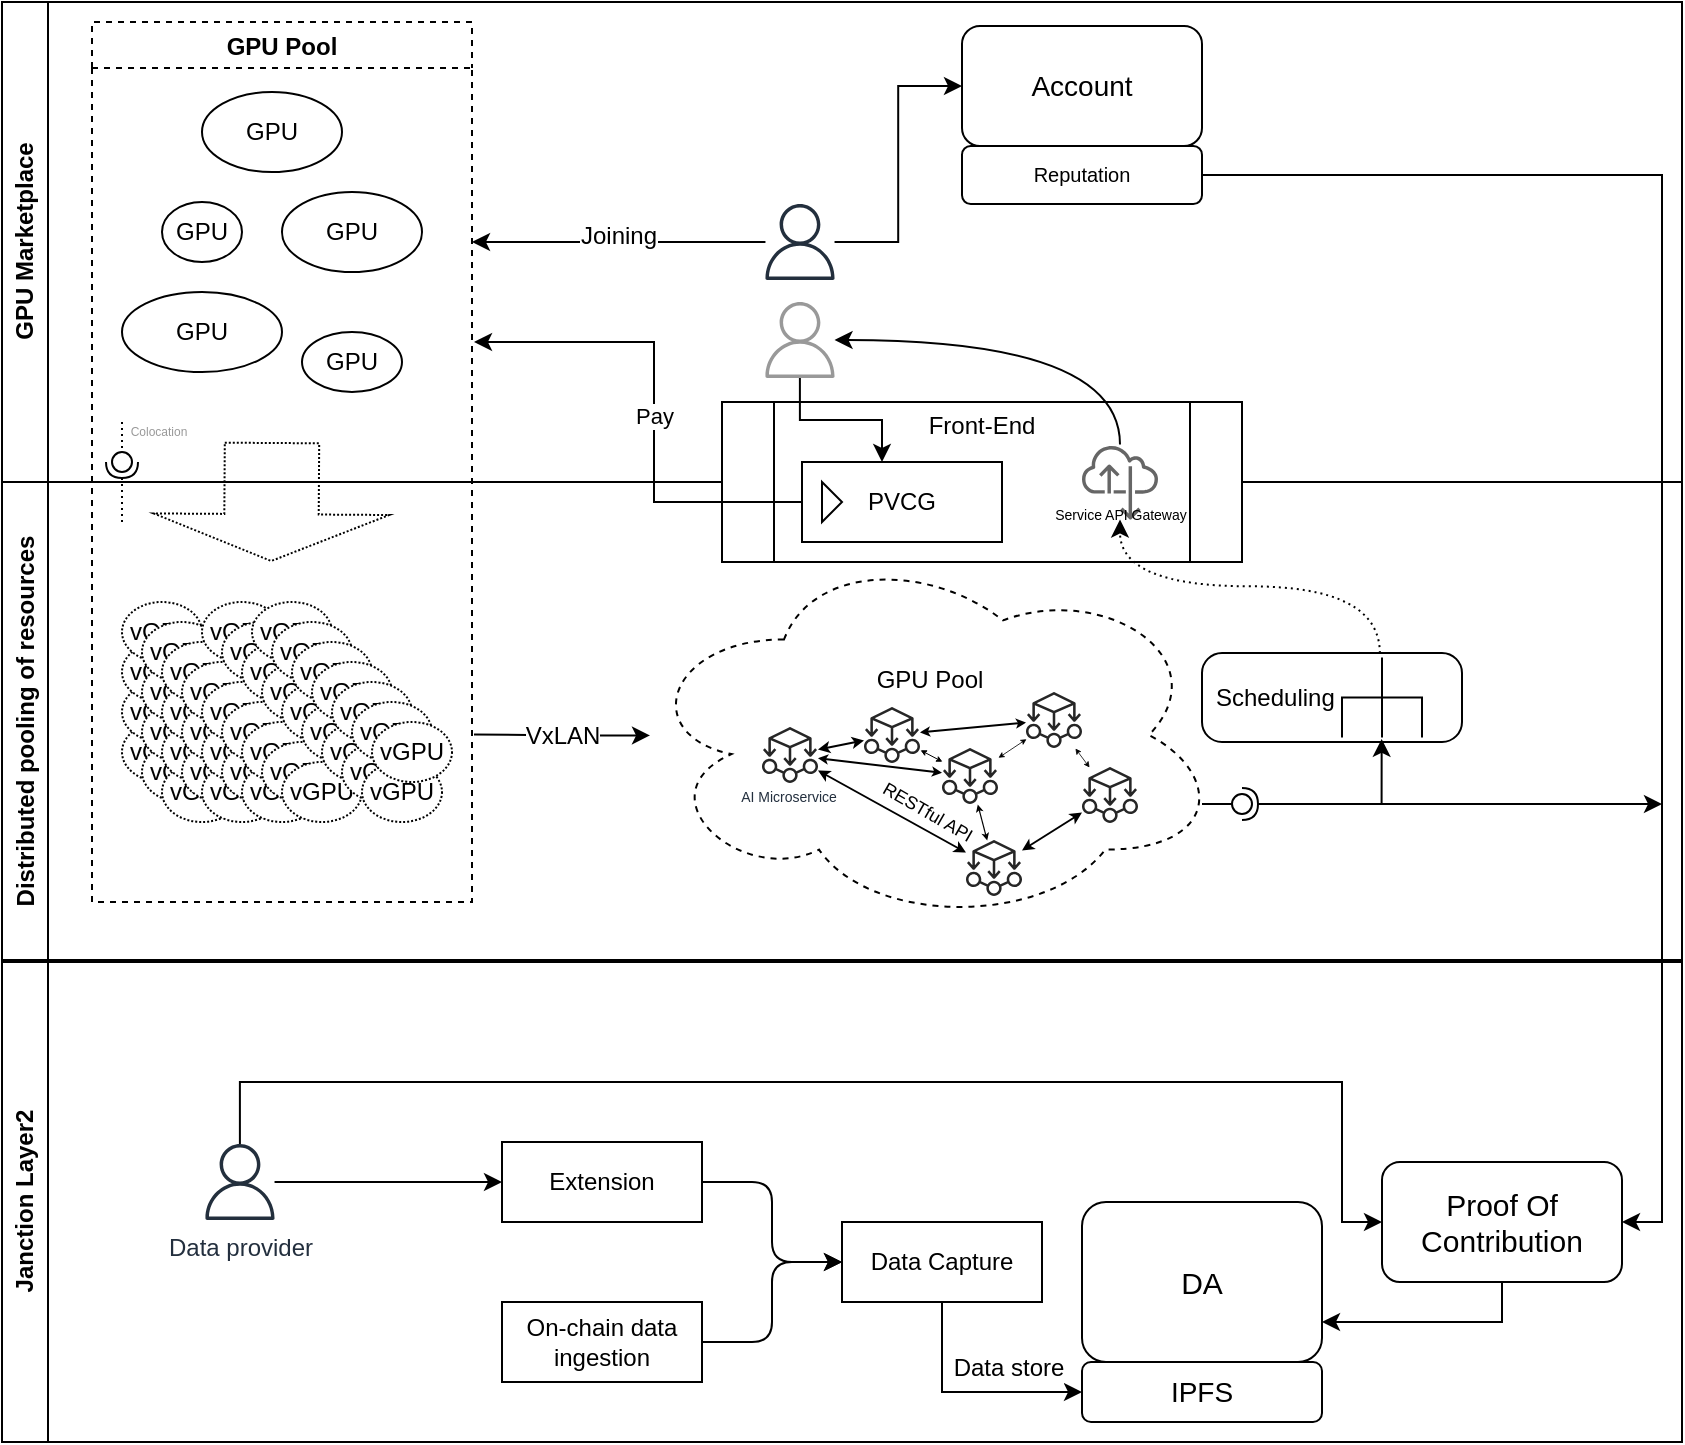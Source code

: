 <mxfile version="24.3.1" type="github">
  <diagram name="Page-1" id="7kYvlZhAPDPhE8g5D6We">
    <mxGraphModel dx="1930" dy="721" grid="1" gridSize="10" guides="1" tooltips="1" connect="1" arrows="1" fold="1" page="1" pageScale="1" pageWidth="850" pageHeight="1100" math="0" shadow="0">
      <root>
        <mxCell id="0" />
        <mxCell id="1" parent="0" />
        <mxCell id="n4XWzI5O3QYMhMNAvSrM-4" value="Distributed pooling of resources" style="swimlane;horizontal=0;whiteSpace=wrap;html=1;" vertex="1" parent="1">
          <mxGeometry x="-20" y="280" width="840" height="239" as="geometry" />
        </mxCell>
        <mxCell id="n4XWzI5O3QYMhMNAvSrM-173" value="GPU Pool&lt;div&gt;&lt;br&gt;&lt;/div&gt;&lt;div&gt;&lt;br&gt;&lt;/div&gt;&lt;div&gt;&lt;br&gt;&lt;/div&gt;&lt;div&gt;&lt;br&gt;&lt;/div&gt;" style="ellipse;shape=cloud;whiteSpace=wrap;html=1;dashed=1;" vertex="1" parent="n4XWzI5O3QYMhMNAvSrM-4">
          <mxGeometry x="318" y="31" width="292" height="191" as="geometry" />
        </mxCell>
        <mxCell id="n4XWzI5O3QYMhMNAvSrM-194" style="rounded=0;orthogonalLoop=1;jettySize=auto;html=1;startArrow=classic;startFill=1;strokeWidth=1;endSize=3;startSize=3;" edge="1" parent="n4XWzI5O3QYMhMNAvSrM-4" source="n4XWzI5O3QYMhMNAvSrM-181" target="n4XWzI5O3QYMhMNAvSrM-186">
          <mxGeometry relative="1" as="geometry" />
        </mxCell>
        <mxCell id="n4XWzI5O3QYMhMNAvSrM-196" style="rounded=0;orthogonalLoop=1;jettySize=auto;html=1;startArrow=classic;startFill=1;startSize=3;endSize=3;" edge="1" parent="n4XWzI5O3QYMhMNAvSrM-4" source="n4XWzI5O3QYMhMNAvSrM-181" target="n4XWzI5O3QYMhMNAvSrM-191">
          <mxGeometry relative="1" as="geometry" />
        </mxCell>
        <mxCell id="n4XWzI5O3QYMhMNAvSrM-202" style="rounded=0;orthogonalLoop=1;jettySize=auto;html=1;startArrow=classic;startFill=1;endSize=2;startSize=2;" edge="1" parent="n4XWzI5O3QYMhMNAvSrM-4" source="n4XWzI5O3QYMhMNAvSrM-181" target="n4XWzI5O3QYMhMNAvSrM-189">
          <mxGeometry relative="1" as="geometry" />
        </mxCell>
        <mxCell id="n4XWzI5O3QYMhMNAvSrM-181" value="" style="sketch=0;outlineConnect=0;fontColor=#232F3E;gradientColor=none;fillColor=#262626;strokeColor=none;dashed=0;verticalLabelPosition=bottom;verticalAlign=top;align=center;html=1;fontSize=12;fontStyle=0;aspect=fixed;pointerEvents=1;shape=mxgraph.aws4.ec2_aws_microservice_extractor_for_net;" vertex="1" parent="n4XWzI5O3QYMhMNAvSrM-4">
          <mxGeometry x="380" y="122.5" width="28" height="28" as="geometry" />
        </mxCell>
        <mxCell id="n4XWzI5O3QYMhMNAvSrM-195" style="rounded=0;orthogonalLoop=1;jettySize=auto;html=1;startArrow=classic;startFill=1;endSize=2;startSize=2;strokeWidth=0.5;" edge="1" parent="n4XWzI5O3QYMhMNAvSrM-4" source="n4XWzI5O3QYMhMNAvSrM-186" target="n4XWzI5O3QYMhMNAvSrM-189">
          <mxGeometry relative="1" as="geometry" />
        </mxCell>
        <mxCell id="n4XWzI5O3QYMhMNAvSrM-201" style="rounded=0;orthogonalLoop=1;jettySize=auto;html=1;startArrow=classic;startFill=1;endSize=2;startSize=2;" edge="1" parent="n4XWzI5O3QYMhMNAvSrM-4" source="n4XWzI5O3QYMhMNAvSrM-186" target="n4XWzI5O3QYMhMNAvSrM-190">
          <mxGeometry relative="1" as="geometry" />
        </mxCell>
        <mxCell id="n4XWzI5O3QYMhMNAvSrM-186" value="" style="sketch=0;outlineConnect=0;fontColor=#232F3E;gradientColor=none;fillColor=#262626;strokeColor=none;dashed=0;verticalLabelPosition=bottom;verticalAlign=top;align=center;html=1;fontSize=12;fontStyle=0;aspect=fixed;pointerEvents=1;shape=mxgraph.aws4.ec2_aws_microservice_extractor_for_net;" vertex="1" parent="n4XWzI5O3QYMhMNAvSrM-4">
          <mxGeometry x="431" y="112.5" width="28" height="28" as="geometry" />
        </mxCell>
        <mxCell id="n4XWzI5O3QYMhMNAvSrM-187" value="&lt;span style=&quot;color: rgb(35, 47, 62);&quot;&gt;&lt;font style=&quot;font-size: 7px;&quot;&gt;AI Microservice&lt;/font&gt;&lt;/span&gt;" style="text;html=1;align=center;verticalAlign=middle;resizable=0;points=[];autosize=1;strokeColor=none;fillColor=none;" vertex="1" parent="n4XWzI5O3QYMhMNAvSrM-4">
          <mxGeometry x="358" y="140.5" width="70" height="30" as="geometry" />
        </mxCell>
        <mxCell id="n4XWzI5O3QYMhMNAvSrM-200" style="rounded=0;orthogonalLoop=1;jettySize=auto;html=1;endSize=2;startSize=2;startArrow=classic;startFill=1;strokeWidth=0.6;" edge="1" parent="n4XWzI5O3QYMhMNAvSrM-4" source="n4XWzI5O3QYMhMNAvSrM-189" target="n4XWzI5O3QYMhMNAvSrM-191">
          <mxGeometry relative="1" as="geometry" />
        </mxCell>
        <mxCell id="n4XWzI5O3QYMhMNAvSrM-189" value="" style="sketch=0;outlineConnect=0;fontColor=#232F3E;gradientColor=none;fillColor=#262626;strokeColor=none;dashed=0;verticalLabelPosition=bottom;verticalAlign=top;align=center;html=1;fontSize=12;fontStyle=0;aspect=fixed;pointerEvents=1;shape=mxgraph.aws4.ec2_aws_microservice_extractor_for_net;" vertex="1" parent="n4XWzI5O3QYMhMNAvSrM-4">
          <mxGeometry x="470" y="133" width="28" height="28" as="geometry" />
        </mxCell>
        <mxCell id="n4XWzI5O3QYMhMNAvSrM-199" style="rounded=0;orthogonalLoop=1;jettySize=auto;html=1;endSize=2;startSize=2;startArrow=classic;startFill=1;strokeWidth=0.4;" edge="1" parent="n4XWzI5O3QYMhMNAvSrM-4" source="n4XWzI5O3QYMhMNAvSrM-190" target="n4XWzI5O3QYMhMNAvSrM-189">
          <mxGeometry relative="1" as="geometry" />
        </mxCell>
        <mxCell id="n4XWzI5O3QYMhMNAvSrM-190" value="" style="sketch=0;outlineConnect=0;fontColor=#232F3E;gradientColor=none;fillColor=#262626;strokeColor=none;dashed=0;verticalLabelPosition=bottom;verticalAlign=top;align=center;html=1;fontSize=12;fontStyle=0;aspect=fixed;pointerEvents=1;shape=mxgraph.aws4.ec2_aws_microservice_extractor_for_net;" vertex="1" parent="n4XWzI5O3QYMhMNAvSrM-4">
          <mxGeometry x="512" y="105" width="28" height="28" as="geometry" />
        </mxCell>
        <mxCell id="n4XWzI5O3QYMhMNAvSrM-197" style="rounded=0;orthogonalLoop=1;jettySize=auto;html=1;startArrow=classic;startFill=1;endSize=3;startSize=3;" edge="1" parent="n4XWzI5O3QYMhMNAvSrM-4" source="n4XWzI5O3QYMhMNAvSrM-191" target="n4XWzI5O3QYMhMNAvSrM-192">
          <mxGeometry relative="1" as="geometry" />
        </mxCell>
        <mxCell id="n4XWzI5O3QYMhMNAvSrM-191" value="" style="sketch=0;outlineConnect=0;fontColor=#232F3E;gradientColor=none;fillColor=#262626;strokeColor=none;dashed=0;verticalLabelPosition=bottom;verticalAlign=top;align=center;html=1;fontSize=12;fontStyle=0;aspect=fixed;pointerEvents=1;shape=mxgraph.aws4.ec2_aws_microservice_extractor_for_net;" vertex="1" parent="n4XWzI5O3QYMhMNAvSrM-4">
          <mxGeometry x="482" y="179" width="28" height="28" as="geometry" />
        </mxCell>
        <mxCell id="n4XWzI5O3QYMhMNAvSrM-198" style="rounded=0;orthogonalLoop=1;jettySize=auto;html=1;endSize=2;startSize=2;strokeWidth=0.4;startArrow=classic;startFill=1;" edge="1" parent="n4XWzI5O3QYMhMNAvSrM-4" source="n4XWzI5O3QYMhMNAvSrM-192" target="n4XWzI5O3QYMhMNAvSrM-190">
          <mxGeometry relative="1" as="geometry" />
        </mxCell>
        <mxCell id="n4XWzI5O3QYMhMNAvSrM-192" value="" style="sketch=0;outlineConnect=0;fontColor=#232F3E;gradientColor=none;fillColor=#262626;strokeColor=none;dashed=0;verticalLabelPosition=bottom;verticalAlign=top;align=center;html=1;fontSize=12;fontStyle=0;aspect=fixed;pointerEvents=1;shape=mxgraph.aws4.ec2_aws_microservice_extractor_for_net;" vertex="1" parent="n4XWzI5O3QYMhMNAvSrM-4">
          <mxGeometry x="540" y="142.5" width="28" height="28" as="geometry" />
        </mxCell>
        <mxCell id="n4XWzI5O3QYMhMNAvSrM-205" value="&lt;font style=&quot;font-size: 9px;&quot;&gt;RESTful API&lt;/font&gt;" style="text;html=1;align=center;verticalAlign=middle;resizable=0;points=[];autosize=1;strokeColor=none;fillColor=none;rotation=30;" vertex="1" parent="n4XWzI5O3QYMhMNAvSrM-4">
          <mxGeometry x="428" y="149" width="70" height="30" as="geometry" />
        </mxCell>
        <mxCell id="n4XWzI5O3QYMhMNAvSrM-174" value="&lt;font style=&quot;font-size: 12px;&quot;&gt;VxLAN&lt;/font&gt;" style="edgeStyle=orthogonalEdgeStyle;rounded=0;orthogonalLoop=1;jettySize=auto;html=1;startArrow=classic;startFill=1;endArrow=none;endFill=0;" edge="1" parent="n4XWzI5O3QYMhMNAvSrM-4">
          <mxGeometry relative="1" as="geometry">
            <mxPoint x="324.0" y="126.727" as="sourcePoint" />
            <mxPoint x="236" y="126.24" as="targetPoint" />
            <Array as="points">
              <mxPoint x="283" y="126.24" />
              <mxPoint x="241" y="126.24" />
            </Array>
          </mxGeometry>
        </mxCell>
        <mxCell id="n4XWzI5O3QYMhMNAvSrM-230" value="Scheduling" style="shape=mxgraph.uml25.behaviorAction;html=1;rounded=1;absoluteArcSize=1;arcSize=10;align=left;spacingLeft=5;whiteSpace=wrap;" vertex="1" parent="n4XWzI5O3QYMhMNAvSrM-4">
          <mxGeometry x="600" y="85.5" width="130" height="44.5" as="geometry" />
        </mxCell>
        <mxCell id="n4XWzI5O3QYMhMNAvSrM-234" value="" style="rounded=0;orthogonalLoop=1;jettySize=auto;html=1;endArrow=halfCircle;endFill=0;endSize=6;strokeWidth=1;sketch=0;" edge="1" target="n4XWzI5O3QYMhMNAvSrM-236" parent="n4XWzI5O3QYMhMNAvSrM-4">
          <mxGeometry relative="1" as="geometry">
            <mxPoint x="640" y="161" as="sourcePoint" />
          </mxGeometry>
        </mxCell>
        <mxCell id="n4XWzI5O3QYMhMNAvSrM-235" value="" style="rounded=0;orthogonalLoop=1;jettySize=auto;html=1;endArrow=oval;endFill=0;sketch=0;sourcePerimeterSpacing=0;targetPerimeterSpacing=0;endSize=10;" edge="1" target="n4XWzI5O3QYMhMNAvSrM-236" parent="n4XWzI5O3QYMhMNAvSrM-4">
          <mxGeometry relative="1" as="geometry">
            <mxPoint x="600" y="161" as="sourcePoint" />
          </mxGeometry>
        </mxCell>
        <mxCell id="n4XWzI5O3QYMhMNAvSrM-236" value="" style="ellipse;whiteSpace=wrap;html=1;align=center;aspect=fixed;fillColor=none;strokeColor=none;resizable=0;perimeter=centerPerimeter;rotatable=0;allowArrows=0;points=[];outlineConnect=1;" vertex="1" parent="n4XWzI5O3QYMhMNAvSrM-4">
          <mxGeometry x="615" y="156" width="10" height="10" as="geometry" />
        </mxCell>
        <mxCell id="n4XWzI5O3QYMhMNAvSrM-238" value="" style="edgeStyle=orthogonalEdgeStyle;orthogonalLoop=1;jettySize=auto;html=1;rounded=0;entryX=0.691;entryY=0.965;entryDx=0;entryDy=0;entryPerimeter=0;" edge="1" parent="n4XWzI5O3QYMhMNAvSrM-4" target="n4XWzI5O3QYMhMNAvSrM-230">
          <mxGeometry width="80" relative="1" as="geometry">
            <mxPoint x="640" y="161.0" as="sourcePoint" />
            <mxPoint x="720" y="161.0" as="targetPoint" />
            <Array as="points">
              <mxPoint x="690" y="161" />
            </Array>
          </mxGeometry>
        </mxCell>
        <mxCell id="n4XWzI5O3QYMhMNAvSrM-274" value="" style="edgeStyle=none;orthogonalLoop=1;jettySize=auto;html=1;rounded=0;fontFamily=Helvetica;fontSize=12;fontColor=default;labelBackgroundColor=default;resizable=1;" edge="1" parent="n4XWzI5O3QYMhMNAvSrM-4">
          <mxGeometry width="80" relative="1" as="geometry">
            <mxPoint x="690" y="161" as="sourcePoint" />
            <mxPoint x="830" y="161" as="targetPoint" />
            <Array as="points" />
          </mxGeometry>
        </mxCell>
        <mxCell id="n4XWzI5O3QYMhMNAvSrM-6" value="Janction Layer2" style="swimlane;horizontal=0;whiteSpace=wrap;html=1;" vertex="1" parent="1">
          <mxGeometry x="-20" y="520" width="840" height="240" as="geometry" />
        </mxCell>
        <mxCell id="n4XWzI5O3QYMhMNAvSrM-8" value="&lt;font style=&quot;font-size: 15px;&quot;&gt;DA&lt;/font&gt;" style="rounded=1;whiteSpace=wrap;html=1;" vertex="1" parent="n4XWzI5O3QYMhMNAvSrM-6">
          <mxGeometry x="540" y="120" width="120" height="80" as="geometry" />
        </mxCell>
        <mxCell id="n4XWzI5O3QYMhMNAvSrM-275" style="edgeStyle=orthogonalEdgeStyle;rounded=0;orthogonalLoop=1;jettySize=auto;html=1;entryX=1;entryY=0.75;entryDx=0;entryDy=0;fontFamily=Helvetica;fontSize=12;fontColor=default;labelBackgroundColor=default;resizable=1;" edge="1" parent="n4XWzI5O3QYMhMNAvSrM-6" source="n4XWzI5O3QYMhMNAvSrM-9" target="n4XWzI5O3QYMhMNAvSrM-8">
          <mxGeometry relative="1" as="geometry">
            <Array as="points">
              <mxPoint x="750" y="180" />
            </Array>
          </mxGeometry>
        </mxCell>
        <mxCell id="n4XWzI5O3QYMhMNAvSrM-9" value="&lt;font style=&quot;font-size: 15px;&quot;&gt;Proof Of Contribution&lt;/font&gt;" style="rounded=1;whiteSpace=wrap;html=1;" vertex="1" parent="n4XWzI5O3QYMhMNAvSrM-6">
          <mxGeometry x="690" y="100" width="120" height="60" as="geometry" />
        </mxCell>
        <mxCell id="n4XWzI5O3QYMhMNAvSrM-266" style="edgeStyle=orthogonalEdgeStyle;rounded=0;orthogonalLoop=1;jettySize=auto;html=1;entryX=0;entryY=0.5;entryDx=0;entryDy=0;fontFamily=Helvetica;fontSize=12;fontColor=default;labelBackgroundColor=default;resizable=1;" edge="1" parent="n4XWzI5O3QYMhMNAvSrM-6" source="n4XWzI5O3QYMhMNAvSrM-31" target="n4XWzI5O3QYMhMNAvSrM-265">
          <mxGeometry relative="1" as="geometry">
            <Array as="points">
              <mxPoint x="470" y="215" />
            </Array>
          </mxGeometry>
        </mxCell>
        <mxCell id="n4XWzI5O3QYMhMNAvSrM-31" value="Data Capture" style="whiteSpace=wrap;html=1;" vertex="1" parent="n4XWzI5O3QYMhMNAvSrM-6">
          <mxGeometry x="420" y="130" width="100" height="40" as="geometry" />
        </mxCell>
        <mxCell id="n4XWzI5O3QYMhMNAvSrM-32" value="Extension" style="whiteSpace=wrap;html=1;" vertex="1" parent="n4XWzI5O3QYMhMNAvSrM-6">
          <mxGeometry x="250" y="90" width="100" height="40" as="geometry" />
        </mxCell>
        <mxCell id="n4XWzI5O3QYMhMNAvSrM-33" value="" style="edgeStyle=elbowEdgeStyle;elbow=horizontal;html=1;rounded=1;curved=0;sourcePerimeterSpacing=0;targetPerimeterSpacing=0;startSize=6;endSize=6;startArrow=classic;startFill=1;endArrow=none;endFill=0;" edge="1" parent="n4XWzI5O3QYMhMNAvSrM-6" source="n4XWzI5O3QYMhMNAvSrM-31" target="n4XWzI5O3QYMhMNAvSrM-32">
          <mxGeometry relative="1" as="geometry" />
        </mxCell>
        <mxCell id="n4XWzI5O3QYMhMNAvSrM-34" value="On-chain data ingestion" style="whiteSpace=wrap;html=1;" vertex="1" parent="n4XWzI5O3QYMhMNAvSrM-6">
          <mxGeometry x="250" y="170" width="100" height="40" as="geometry" />
        </mxCell>
        <mxCell id="n4XWzI5O3QYMhMNAvSrM-35" value="" style="edgeStyle=elbowEdgeStyle;elbow=horizontal;html=1;rounded=1;curved=0;sourcePerimeterSpacing=0;targetPerimeterSpacing=0;startSize=6;endSize=6;startArrow=classic;startFill=1;endArrow=none;endFill=0;" edge="1" parent="n4XWzI5O3QYMhMNAvSrM-6" source="n4XWzI5O3QYMhMNAvSrM-31" target="n4XWzI5O3QYMhMNAvSrM-34">
          <mxGeometry relative="1" as="geometry" />
        </mxCell>
        <mxCell id="n4XWzI5O3QYMhMNAvSrM-263" style="edgeStyle=orthogonalEdgeStyle;rounded=0;orthogonalLoop=1;jettySize=auto;html=1;entryX=0;entryY=0.5;entryDx=0;entryDy=0;fontFamily=Helvetica;fontSize=12;fontColor=default;labelBackgroundColor=default;resizable=1;" edge="1" parent="n4XWzI5O3QYMhMNAvSrM-6" source="n4XWzI5O3QYMhMNAvSrM-259" target="n4XWzI5O3QYMhMNAvSrM-32">
          <mxGeometry relative="1" as="geometry" />
        </mxCell>
        <mxCell id="n4XWzI5O3QYMhMNAvSrM-270" style="edgeStyle=orthogonalEdgeStyle;rounded=0;orthogonalLoop=1;jettySize=auto;html=1;entryX=0;entryY=0.5;entryDx=0;entryDy=0;fontFamily=Helvetica;fontSize=12;fontColor=default;labelBackgroundColor=default;resizable=1;" edge="1" parent="n4XWzI5O3QYMhMNAvSrM-6" source="n4XWzI5O3QYMhMNAvSrM-259" target="n4XWzI5O3QYMhMNAvSrM-9">
          <mxGeometry relative="1" as="geometry">
            <Array as="points">
              <mxPoint x="119" y="60" />
              <mxPoint x="670" y="60" />
              <mxPoint x="670" y="130" />
            </Array>
          </mxGeometry>
        </mxCell>
        <mxCell id="n4XWzI5O3QYMhMNAvSrM-276" value="" style="edgeLabel;html=1;align=center;verticalAlign=middle;resizable=0;points=[];strokeColor=default;fontFamily=Helvetica;fontSize=12;fontColor=default;labelBackgroundColor=default;fillColor=default;" vertex="1" connectable="0" parent="n4XWzI5O3QYMhMNAvSrM-270">
          <mxGeometry x="0.021" relative="1" as="geometry">
            <mxPoint as="offset" />
          </mxGeometry>
        </mxCell>
        <mxCell id="n4XWzI5O3QYMhMNAvSrM-259" value="Data provider" style="sketch=0;outlineConnect=0;fontColor=#232F3E;gradientColor=none;fillColor=#232F3D;strokeColor=none;dashed=0;verticalLabelPosition=bottom;verticalAlign=top;align=center;html=1;fontSize=12;fontStyle=0;aspect=fixed;pointerEvents=1;shape=mxgraph.aws4.user;" vertex="1" parent="n4XWzI5O3QYMhMNAvSrM-6">
          <mxGeometry x="100" y="91" width="38" height="38" as="geometry" />
        </mxCell>
        <mxCell id="n4XWzI5O3QYMhMNAvSrM-265" value="&lt;font style=&quot;font-size: 14px;&quot;&gt;IPFS&lt;/font&gt;" style="rounded=1;whiteSpace=wrap;html=1;strokeColor=default;align=center;verticalAlign=top;fontFamily=Helvetica;fontSize=12;fontColor=default;labelBackgroundColor=default;resizable=1;fillColor=default;" vertex="1" parent="n4XWzI5O3QYMhMNAvSrM-6">
          <mxGeometry x="540" y="200" width="120" height="30" as="geometry" />
        </mxCell>
        <mxCell id="n4XWzI5O3QYMhMNAvSrM-7" value="GPU Marketplace" style="swimlane;horizontal=0;whiteSpace=wrap;html=1;" vertex="1" parent="1">
          <mxGeometry x="-20" y="40" width="840" height="240" as="geometry" />
        </mxCell>
        <mxCell id="n4XWzI5O3QYMhMNAvSrM-43" value="GPU Pool" style="swimlane;dashed=1;" vertex="1" parent="n4XWzI5O3QYMhMNAvSrM-7">
          <mxGeometry x="45" y="10" width="190" height="440" as="geometry" />
        </mxCell>
        <mxCell id="n4XWzI5O3QYMhMNAvSrM-167" value="GPU" style="ellipse;whiteSpace=wrap;html=1;" vertex="1" parent="n4XWzI5O3QYMhMNAvSrM-43">
          <mxGeometry x="35" y="90" width="40" height="30" as="geometry" />
        </mxCell>
        <mxCell id="n4XWzI5O3QYMhMNAvSrM-168" value="GPU" style="ellipse;whiteSpace=wrap;html=1;" vertex="1" parent="n4XWzI5O3QYMhMNAvSrM-43">
          <mxGeometry x="15" y="135" width="80" height="40" as="geometry" />
        </mxCell>
        <mxCell id="n4XWzI5O3QYMhMNAvSrM-169" value="GPU" style="ellipse;whiteSpace=wrap;html=1;" vertex="1" parent="n4XWzI5O3QYMhMNAvSrM-43">
          <mxGeometry x="95" y="85" width="70" height="40" as="geometry" />
        </mxCell>
        <mxCell id="n4XWzI5O3QYMhMNAvSrM-170" value="GPU" style="ellipse;whiteSpace=wrap;html=1;" vertex="1" parent="n4XWzI5O3QYMhMNAvSrM-43">
          <mxGeometry x="55" y="35" width="70" height="40" as="geometry" />
        </mxCell>
        <mxCell id="n4XWzI5O3QYMhMNAvSrM-171" value="GPU" style="ellipse;whiteSpace=wrap;html=1;" vertex="1" parent="n4XWzI5O3QYMhMNAvSrM-43">
          <mxGeometry x="105" y="155" width="50" height="30" as="geometry" />
        </mxCell>
        <mxCell id="n4XWzI5O3QYMhMNAvSrM-172" value="" style="shape=flexArrow;endArrow=classic;html=1;rounded=0;endWidth=69.6;endSize=7.464;width=47.2;dashed=1;dashPattern=1 1;" edge="1" parent="n4XWzI5O3QYMhMNAvSrM-43">
          <mxGeometry width="50" height="50" relative="1" as="geometry">
            <mxPoint x="90" y="210" as="sourcePoint" />
            <mxPoint x="89.6" y="270" as="targetPoint" />
          </mxGeometry>
        </mxCell>
        <mxCell id="n4XWzI5O3QYMhMNAvSrM-287" value="" style="rounded=0;orthogonalLoop=1;jettySize=auto;html=1;endArrow=oval;endFill=0;sketch=0;sourcePerimeterSpacing=0;targetPerimeterSpacing=0;endSize=10;fontFamily=Helvetica;fontSize=12;fontColor=default;labelBackgroundColor=default;resizable=1;dashed=1;dashPattern=1 2;" edge="1" parent="n4XWzI5O3QYMhMNAvSrM-43">
          <mxGeometry relative="1" as="geometry">
            <mxPoint x="15" y="200" as="sourcePoint" />
            <mxPoint x="15" y="220" as="targetPoint" />
          </mxGeometry>
        </mxCell>
        <mxCell id="n4XWzI5O3QYMhMNAvSrM-284" value="&lt;span style=&quot;text-wrap: wrap;&quot;&gt;&lt;font style=&quot;font-size: 6px;&quot;&gt;Colocation&lt;/font&gt;&lt;/span&gt;" style="text;html=1;align=center;verticalAlign=middle;resizable=1;points=[];autosize=1;strokeColor=none;fillColor=none;fontFamily=Helvetica;fontSize=12;fontColor=#999999;labelBackgroundColor=default;" vertex="1" parent="n4XWzI5O3QYMhMNAvSrM-43">
          <mxGeometry x="10" y="190" width="45" height="25" as="geometry" />
        </mxCell>
        <mxCell id="n4XWzI5O3QYMhMNAvSrM-177" value="&lt;span style=&quot;font-size: 14px;&quot;&gt;Account&lt;/span&gt;" style="rounded=1;whiteSpace=wrap;html=1;" vertex="1" parent="n4XWzI5O3QYMhMNAvSrM-7">
          <mxGeometry x="480" y="12" width="120" height="60" as="geometry" />
        </mxCell>
        <mxCell id="n4XWzI5O3QYMhMNAvSrM-210" style="edgeStyle=orthogonalEdgeStyle;rounded=0;orthogonalLoop=1;jettySize=auto;html=1;entryX=1;entryY=0.25;entryDx=0;entryDy=0;" edge="1" parent="n4XWzI5O3QYMhMNAvSrM-7" source="n4XWzI5O3QYMhMNAvSrM-209" target="n4XWzI5O3QYMhMNAvSrM-43">
          <mxGeometry relative="1" as="geometry" />
        </mxCell>
        <mxCell id="n4XWzI5O3QYMhMNAvSrM-212" value="&lt;font style=&quot;font-size: 12px;&quot;&gt;Joining&lt;/font&gt;" style="edgeLabel;html=1;align=center;verticalAlign=middle;resizable=0;points=[];" vertex="1" connectable="0" parent="n4XWzI5O3QYMhMNAvSrM-210">
          <mxGeometry x="0.002" y="-3" relative="1" as="geometry">
            <mxPoint as="offset" />
          </mxGeometry>
        </mxCell>
        <mxCell id="n4XWzI5O3QYMhMNAvSrM-272" style="edgeStyle=orthogonalEdgeStyle;rounded=0;orthogonalLoop=1;jettySize=auto;html=1;entryX=0;entryY=0.5;entryDx=0;entryDy=0;fontFamily=Helvetica;fontSize=12;fontColor=default;labelBackgroundColor=default;resizable=1;" edge="1" parent="n4XWzI5O3QYMhMNAvSrM-7" source="n4XWzI5O3QYMhMNAvSrM-209" target="n4XWzI5O3QYMhMNAvSrM-177">
          <mxGeometry relative="1" as="geometry" />
        </mxCell>
        <mxCell id="n4XWzI5O3QYMhMNAvSrM-209" value="" style="sketch=0;outlineConnect=0;fontColor=#232F3E;gradientColor=none;fillColor=#232F3D;strokeColor=none;dashed=0;verticalLabelPosition=bottom;verticalAlign=top;align=center;html=1;fontSize=12;fontStyle=0;aspect=fixed;pointerEvents=1;shape=mxgraph.aws4.user;" vertex="1" parent="n4XWzI5O3QYMhMNAvSrM-7">
          <mxGeometry x="380" y="101" width="38" height="38" as="geometry" />
        </mxCell>
        <mxCell id="n4XWzI5O3QYMhMNAvSrM-211" value="" style="sketch=0;outlineConnect=0;fontColor=#232F3E;gradientColor=none;fillColor=#999999;strokeColor=none;dashed=0;verticalLabelPosition=bottom;verticalAlign=top;align=center;html=1;fontSize=12;fontStyle=0;aspect=fixed;pointerEvents=1;shape=mxgraph.aws4.user;" vertex="1" parent="n4XWzI5O3QYMhMNAvSrM-7">
          <mxGeometry x="380" y="150" width="38" height="38" as="geometry" />
        </mxCell>
        <mxCell id="n4XWzI5O3QYMhMNAvSrM-217" value="Front-End&lt;div&gt;&lt;br&gt;&lt;/div&gt;&lt;div&gt;&lt;br&gt;&lt;/div&gt;&lt;div&gt;&lt;br&gt;&lt;/div&gt;&lt;div&gt;&lt;br&gt;&lt;/div&gt;" style="shape=process;whiteSpace=wrap;html=1;backgroundOutline=1;" vertex="1" parent="n4XWzI5O3QYMhMNAvSrM-7">
          <mxGeometry x="360" y="200" width="260" height="80" as="geometry" />
        </mxCell>
        <mxCell id="n4XWzI5O3QYMhMNAvSrM-220" value="" style="sketch=0;outlineConnect=0;fontColor=#232F3E;gradientColor=none;fillColor=#666666;strokeColor=none;dashed=0;verticalLabelPosition=bottom;verticalAlign=top;align=center;html=1;fontSize=12;fontStyle=0;aspect=fixed;pointerEvents=1;shape=mxgraph.aws4.internet_alt22;" vertex="1" parent="n4XWzI5O3QYMhMNAvSrM-7">
          <mxGeometry x="540" y="221" width="38" height="38" as="geometry" />
        </mxCell>
        <mxCell id="n4XWzI5O3QYMhMNAvSrM-222" style="edgeStyle=orthogonalEdgeStyle;rounded=0;orthogonalLoop=1;jettySize=auto;html=1;curved=1;" edge="1" parent="n4XWzI5O3QYMhMNAvSrM-7" source="n4XWzI5O3QYMhMNAvSrM-220" target="n4XWzI5O3QYMhMNAvSrM-211">
          <mxGeometry relative="1" as="geometry">
            <Array as="points">
              <mxPoint x="559" y="169" />
            </Array>
          </mxGeometry>
        </mxCell>
        <mxCell id="n4XWzI5O3QYMhMNAvSrM-223" value="&lt;font style=&quot;font-size: 7px;&quot;&gt;Service API Gateway&lt;/font&gt;" style="text;html=1;align=center;verticalAlign=middle;resizable=0;points=[];autosize=1;strokeColor=none;fillColor=none;" vertex="1" parent="n4XWzI5O3QYMhMNAvSrM-7">
          <mxGeometry x="514" y="240" width="90" height="30" as="geometry" />
        </mxCell>
        <mxCell id="n4XWzI5O3QYMhMNAvSrM-255" style="edgeStyle=orthogonalEdgeStyle;rounded=0;orthogonalLoop=1;jettySize=auto;html=1;exitX=0;exitY=0.5;exitDx=0;exitDy=0;" edge="1" parent="n4XWzI5O3QYMhMNAvSrM-7" source="n4XWzI5O3QYMhMNAvSrM-252">
          <mxGeometry relative="1" as="geometry">
            <mxPoint x="236" y="170" as="targetPoint" />
            <mxPoint x="396" y="250" as="sourcePoint" />
            <Array as="points">
              <mxPoint x="326" y="250" />
              <mxPoint x="326" y="170" />
            </Array>
          </mxGeometry>
        </mxCell>
        <mxCell id="n4XWzI5O3QYMhMNAvSrM-256" value="Pay" style="edgeLabel;html=1;align=center;verticalAlign=middle;resizable=0;points=[];" vertex="1" connectable="0" parent="n4XWzI5O3QYMhMNAvSrM-255">
          <mxGeometry x="-0.035" relative="1" as="geometry">
            <mxPoint as="offset" />
          </mxGeometry>
        </mxCell>
        <mxCell id="n4XWzI5O3QYMhMNAvSrM-252" value="PVCG" style="html=1;whiteSpace=wrap;container=1;recursiveResize=0;collapsible=0;" vertex="1" parent="n4XWzI5O3QYMhMNAvSrM-7">
          <mxGeometry x="400" y="230" width="100" height="40" as="geometry" />
        </mxCell>
        <mxCell id="n4XWzI5O3QYMhMNAvSrM-253" value="" style="triangle;html=1;whiteSpace=wrap;" vertex="1" parent="n4XWzI5O3QYMhMNAvSrM-252">
          <mxGeometry x="10" y="10" width="10" height="20" as="geometry" />
        </mxCell>
        <mxCell id="n4XWzI5O3QYMhMNAvSrM-254" style="edgeStyle=orthogonalEdgeStyle;rounded=0;orthogonalLoop=1;jettySize=auto;html=1;entryX=0.4;entryY=0;entryDx=0;entryDy=0;entryPerimeter=0;" edge="1" parent="n4XWzI5O3QYMhMNAvSrM-7" source="n4XWzI5O3QYMhMNAvSrM-211" target="n4XWzI5O3QYMhMNAvSrM-252">
          <mxGeometry relative="1" as="geometry" />
        </mxCell>
        <mxCell id="n4XWzI5O3QYMhMNAvSrM-269" value="&lt;div&gt;&lt;span style=&quot;font-size: 10px;&quot;&gt;Reputation&lt;/span&gt;&lt;/div&gt;" style="rounded=1;whiteSpace=wrap;html=1;strokeColor=default;align=center;verticalAlign=top;fontFamily=Helvetica;fontSize=12;fontColor=default;labelBackgroundColor=default;resizable=1;fillColor=default;" vertex="1" parent="n4XWzI5O3QYMhMNAvSrM-7">
          <mxGeometry x="480" y="72" width="120" height="29" as="geometry" />
        </mxCell>
        <mxCell id="n4XWzI5O3QYMhMNAvSrM-286" value="" style="rounded=0;orthogonalLoop=1;jettySize=auto;html=1;endArrow=halfCircle;endFill=0;endSize=6;strokeWidth=1;sketch=0;fontFamily=Helvetica;fontSize=12;fontColor=default;labelBackgroundColor=default;resizable=1;dashed=1;dashPattern=1 2;" edge="1" parent="n4XWzI5O3QYMhMNAvSrM-7">
          <mxGeometry relative="1" as="geometry">
            <mxPoint x="60" y="260" as="sourcePoint" />
            <mxPoint x="60" y="230" as="targetPoint" />
          </mxGeometry>
        </mxCell>
        <mxCell id="n4XWzI5O3QYMhMNAvSrM-122" value="vGPU" style="ellipse;whiteSpace=wrap;html=1;dashed=1;dashPattern=1 1;" vertex="1" parent="1">
          <mxGeometry x="40" y="400" width="40" height="30" as="geometry" />
        </mxCell>
        <mxCell id="n4XWzI5O3QYMhMNAvSrM-123" value="vGPU" style="ellipse;whiteSpace=wrap;html=1;dashed=1;dashPattern=1 1;" vertex="1" parent="1">
          <mxGeometry x="50" y="410" width="40" height="30" as="geometry" />
        </mxCell>
        <mxCell id="n4XWzI5O3QYMhMNAvSrM-124" value="vGPU" style="ellipse;whiteSpace=wrap;html=1;dashed=1;dashPattern=1 1;" vertex="1" parent="1">
          <mxGeometry x="60" y="420" width="40" height="30" as="geometry" />
        </mxCell>
        <mxCell id="n4XWzI5O3QYMhMNAvSrM-126" value="vGPU" style="ellipse;whiteSpace=wrap;html=1;dashed=1;dashPattern=1 1;" vertex="1" parent="1">
          <mxGeometry x="40" y="380" width="40" height="30" as="geometry" />
        </mxCell>
        <mxCell id="n4XWzI5O3QYMhMNAvSrM-127" value="vGPU" style="ellipse;whiteSpace=wrap;html=1;dashed=1;dashPattern=1 1;" vertex="1" parent="1">
          <mxGeometry x="50" y="390" width="40" height="30" as="geometry" />
        </mxCell>
        <mxCell id="n4XWzI5O3QYMhMNAvSrM-128" value="vGPU" style="ellipse;whiteSpace=wrap;html=1;dashed=1;dashPattern=1 1;" vertex="1" parent="1">
          <mxGeometry x="60" y="400" width="40" height="30" as="geometry" />
        </mxCell>
        <mxCell id="n4XWzI5O3QYMhMNAvSrM-129" value="vGPU" style="ellipse;whiteSpace=wrap;html=1;dashed=1;dashPattern=1 1;" vertex="1" parent="1">
          <mxGeometry x="70" y="410" width="40" height="30" as="geometry" />
        </mxCell>
        <mxCell id="n4XWzI5O3QYMhMNAvSrM-130" value="vGPU" style="ellipse;whiteSpace=wrap;html=1;dashed=1;dashPattern=1 1;" vertex="1" parent="1">
          <mxGeometry x="80" y="420" width="40" height="30" as="geometry" />
        </mxCell>
        <mxCell id="n4XWzI5O3QYMhMNAvSrM-132" value="vGPU" style="ellipse;whiteSpace=wrap;html=1;dashed=1;dashPattern=1 1;" vertex="1" parent="1">
          <mxGeometry x="40" y="360" width="40" height="30" as="geometry" />
        </mxCell>
        <mxCell id="n4XWzI5O3QYMhMNAvSrM-133" value="vGPU" style="ellipse;whiteSpace=wrap;html=1;dashed=1;dashPattern=1 1;" vertex="1" parent="1">
          <mxGeometry x="50" y="370" width="40" height="30" as="geometry" />
        </mxCell>
        <mxCell id="n4XWzI5O3QYMhMNAvSrM-134" value="vGPU" style="ellipse;whiteSpace=wrap;html=1;dashed=1;dashPattern=1 1;" vertex="1" parent="1">
          <mxGeometry x="60" y="380" width="40" height="30" as="geometry" />
        </mxCell>
        <mxCell id="n4XWzI5O3QYMhMNAvSrM-135" value="vGPU" style="ellipse;whiteSpace=wrap;html=1;dashed=1;dashPattern=1 1;" vertex="1" parent="1">
          <mxGeometry x="70" y="390" width="40" height="30" as="geometry" />
        </mxCell>
        <mxCell id="n4XWzI5O3QYMhMNAvSrM-136" value="vGPU" style="ellipse;whiteSpace=wrap;html=1;dashed=1;dashPattern=1 1;" vertex="1" parent="1">
          <mxGeometry x="80" y="400" width="40" height="30" as="geometry" />
        </mxCell>
        <mxCell id="n4XWzI5O3QYMhMNAvSrM-137" value="vGPU" style="ellipse;whiteSpace=wrap;html=1;dashed=1;dashPattern=1 1;" vertex="1" parent="1">
          <mxGeometry x="90" y="410" width="40" height="30" as="geometry" />
        </mxCell>
        <mxCell id="n4XWzI5O3QYMhMNAvSrM-138" value="vGPU" style="ellipse;whiteSpace=wrap;html=1;dashed=1;dashPattern=1 1;" vertex="1" parent="1">
          <mxGeometry x="100" y="420" width="40" height="30" as="geometry" />
        </mxCell>
        <mxCell id="n4XWzI5O3QYMhMNAvSrM-140" value="vGPU" style="ellipse;whiteSpace=wrap;html=1;dashed=1;dashPattern=1 1;" vertex="1" parent="1">
          <mxGeometry x="40" y="340" width="40" height="30" as="geometry" />
        </mxCell>
        <mxCell id="n4XWzI5O3QYMhMNAvSrM-141" value="vGPU" style="ellipse;whiteSpace=wrap;html=1;dashed=1;dashPattern=1 1;" vertex="1" parent="1">
          <mxGeometry x="50" y="350" width="40" height="30" as="geometry" />
        </mxCell>
        <mxCell id="n4XWzI5O3QYMhMNAvSrM-142" value="vGPU" style="ellipse;whiteSpace=wrap;html=1;dashed=1;dashPattern=1 1;" vertex="1" parent="1">
          <mxGeometry x="60" y="360" width="40" height="30" as="geometry" />
        </mxCell>
        <mxCell id="n4XWzI5O3QYMhMNAvSrM-143" value="vGPU" style="ellipse;whiteSpace=wrap;html=1;dashed=1;dashPattern=1 1;" vertex="1" parent="1">
          <mxGeometry x="70" y="370" width="40" height="30" as="geometry" />
        </mxCell>
        <mxCell id="n4XWzI5O3QYMhMNAvSrM-144" value="vGPU" style="ellipse;whiteSpace=wrap;html=1;dashed=1;dashPattern=1 1;" vertex="1" parent="1">
          <mxGeometry x="80" y="380" width="40" height="30" as="geometry" />
        </mxCell>
        <mxCell id="n4XWzI5O3QYMhMNAvSrM-145" value="vGPU" style="ellipse;whiteSpace=wrap;html=1;dashed=1;dashPattern=1 1;" vertex="1" parent="1">
          <mxGeometry x="90" y="390" width="40" height="30" as="geometry" />
        </mxCell>
        <mxCell id="n4XWzI5O3QYMhMNAvSrM-146" value="vGPU" style="ellipse;whiteSpace=wrap;html=1;dashed=1;dashPattern=1 1;" vertex="1" parent="1">
          <mxGeometry x="100" y="400" width="40" height="30" as="geometry" />
        </mxCell>
        <mxCell id="n4XWzI5O3QYMhMNAvSrM-147" value="vGPU" style="ellipse;whiteSpace=wrap;html=1;dashed=1;dashPattern=1 1;" vertex="1" parent="1">
          <mxGeometry x="110" y="410" width="40" height="30" as="geometry" />
        </mxCell>
        <mxCell id="n4XWzI5O3QYMhMNAvSrM-148" value="vGPU" style="ellipse;whiteSpace=wrap;html=1;dashed=1;dashPattern=1 1;" vertex="1" parent="1">
          <mxGeometry x="120" y="420" width="40" height="30" as="geometry" />
        </mxCell>
        <mxCell id="n4XWzI5O3QYMhMNAvSrM-150" value="vGPU" style="ellipse;whiteSpace=wrap;html=1;dashed=1;dashPattern=1 1;" vertex="1" parent="1">
          <mxGeometry x="80" y="340" width="40" height="30" as="geometry" />
        </mxCell>
        <mxCell id="n4XWzI5O3QYMhMNAvSrM-151" value="vGPU" style="ellipse;whiteSpace=wrap;html=1;dashed=1;dashPattern=1 1;" vertex="1" parent="1">
          <mxGeometry x="90" y="350" width="40" height="30" as="geometry" />
        </mxCell>
        <mxCell id="n4XWzI5O3QYMhMNAvSrM-152" value="vGPU" style="ellipse;whiteSpace=wrap;html=1;dashed=1;dashPattern=1 1;" vertex="1" parent="1">
          <mxGeometry x="100" y="360" width="40" height="30" as="geometry" />
        </mxCell>
        <mxCell id="n4XWzI5O3QYMhMNAvSrM-153" value="vGPU" style="ellipse;whiteSpace=wrap;html=1;dashed=1;dashPattern=1 1;" vertex="1" parent="1">
          <mxGeometry x="110" y="370" width="40" height="30" as="geometry" />
        </mxCell>
        <mxCell id="n4XWzI5O3QYMhMNAvSrM-154" value="vGPU" style="ellipse;whiteSpace=wrap;html=1;dashed=1;dashPattern=1 1;" vertex="1" parent="1">
          <mxGeometry x="120" y="380" width="40" height="30" as="geometry" />
        </mxCell>
        <mxCell id="n4XWzI5O3QYMhMNAvSrM-155" value="vGPU" style="ellipse;whiteSpace=wrap;html=1;dashed=1;dashPattern=1 1;" vertex="1" parent="1">
          <mxGeometry x="130" y="390" width="40" height="30" as="geometry" />
        </mxCell>
        <mxCell id="n4XWzI5O3QYMhMNAvSrM-156" value="vGPU" style="ellipse;whiteSpace=wrap;html=1;dashed=1;dashPattern=1 1;" vertex="1" parent="1">
          <mxGeometry x="140" y="400" width="40" height="30" as="geometry" />
        </mxCell>
        <mxCell id="n4XWzI5O3QYMhMNAvSrM-157" value="vGPU" style="ellipse;whiteSpace=wrap;html=1;dashed=1;dashPattern=1 1;" vertex="1" parent="1">
          <mxGeometry x="150" y="410" width="40" height="30" as="geometry" />
        </mxCell>
        <mxCell id="n4XWzI5O3QYMhMNAvSrM-158" value="vGPU" style="ellipse;whiteSpace=wrap;html=1;dashed=1;dashPattern=1 1;" vertex="1" parent="1">
          <mxGeometry x="160" y="420" width="40" height="30" as="geometry" />
        </mxCell>
        <mxCell id="n4XWzI5O3QYMhMNAvSrM-160" value="vGPU" style="ellipse;whiteSpace=wrap;html=1;dashed=1;dashPattern=1 1;" vertex="1" parent="1">
          <mxGeometry x="105" y="340" width="40" height="30" as="geometry" />
        </mxCell>
        <mxCell id="n4XWzI5O3QYMhMNAvSrM-161" value="vGPU" style="ellipse;whiteSpace=wrap;html=1;dashed=1;dashPattern=1 1;" vertex="1" parent="1">
          <mxGeometry x="115" y="350" width="40" height="30" as="geometry" />
        </mxCell>
        <mxCell id="n4XWzI5O3QYMhMNAvSrM-162" value="vGPU" style="ellipse;whiteSpace=wrap;html=1;dashed=1;dashPattern=1 1;" vertex="1" parent="1">
          <mxGeometry x="125" y="360" width="40" height="30" as="geometry" />
        </mxCell>
        <mxCell id="n4XWzI5O3QYMhMNAvSrM-163" value="vGPU" style="ellipse;whiteSpace=wrap;html=1;dashed=1;dashPattern=1 1;" vertex="1" parent="1">
          <mxGeometry x="135" y="370" width="40" height="30" as="geometry" />
        </mxCell>
        <mxCell id="n4XWzI5O3QYMhMNAvSrM-164" value="vGPU" style="ellipse;whiteSpace=wrap;html=1;dashed=1;dashPattern=1 1;" vertex="1" parent="1">
          <mxGeometry x="145" y="380" width="40" height="30" as="geometry" />
        </mxCell>
        <mxCell id="n4XWzI5O3QYMhMNAvSrM-165" value="vGPU" style="ellipse;whiteSpace=wrap;html=1;dashed=1;dashPattern=1 1;" vertex="1" parent="1">
          <mxGeometry x="155" y="390" width="40" height="30" as="geometry" />
        </mxCell>
        <mxCell id="n4XWzI5O3QYMhMNAvSrM-166" value="vGPU" style="ellipse;whiteSpace=wrap;html=1;dashed=1;dashPattern=1 1;" vertex="1" parent="1">
          <mxGeometry x="165" y="400" width="40" height="30" as="geometry" />
        </mxCell>
        <mxCell id="n4XWzI5O3QYMhMNAvSrM-239" style="edgeStyle=orthogonalEdgeStyle;rounded=0;orthogonalLoop=1;jettySize=auto;html=1;dashed=1;dashPattern=1 2;exitX=0.684;exitY=0.002;exitDx=0;exitDy=0;exitPerimeter=0;curved=1;" edge="1" parent="1" source="n4XWzI5O3QYMhMNAvSrM-230" target="n4XWzI5O3QYMhMNAvSrM-220">
          <mxGeometry relative="1" as="geometry" />
        </mxCell>
        <mxCell id="n4XWzI5O3QYMhMNAvSrM-267" value="Data store" style="text;html=1;align=center;verticalAlign=middle;resizable=1;points=[];autosize=1;strokeColor=none;fillColor=none;fontFamily=Helvetica;fontSize=12;fontColor=default;labelBackgroundColor=default;" vertex="1" parent="1">
          <mxGeometry x="443" y="708" width="80" height="30" as="geometry" />
        </mxCell>
        <mxCell id="n4XWzI5O3QYMhMNAvSrM-273" style="edgeStyle=orthogonalEdgeStyle;rounded=0;orthogonalLoop=1;jettySize=auto;html=1;entryX=1;entryY=0.5;entryDx=0;entryDy=0;fontFamily=Helvetica;fontSize=12;fontColor=default;labelBackgroundColor=default;resizable=1;" edge="1" parent="1" source="n4XWzI5O3QYMhMNAvSrM-269" target="n4XWzI5O3QYMhMNAvSrM-9">
          <mxGeometry relative="1" as="geometry" />
        </mxCell>
        <mxCell id="n4XWzI5O3QYMhMNAvSrM-288" value="" style="ellipse;whiteSpace=wrap;html=1;align=center;aspect=fixed;fillColor=none;strokeColor=none;resizable=0;perimeter=centerPerimeter;rotatable=0;allowArrows=0;points=[];outlineConnect=1;verticalAlign=top;fontFamily=Helvetica;fontSize=12;fontColor=default;labelBackgroundColor=default;dashed=1;dashPattern=1 2;" vertex="1" parent="1">
          <mxGeometry x="65" y="260" width="10" height="10" as="geometry" />
        </mxCell>
      </root>
    </mxGraphModel>
  </diagram>
</mxfile>
